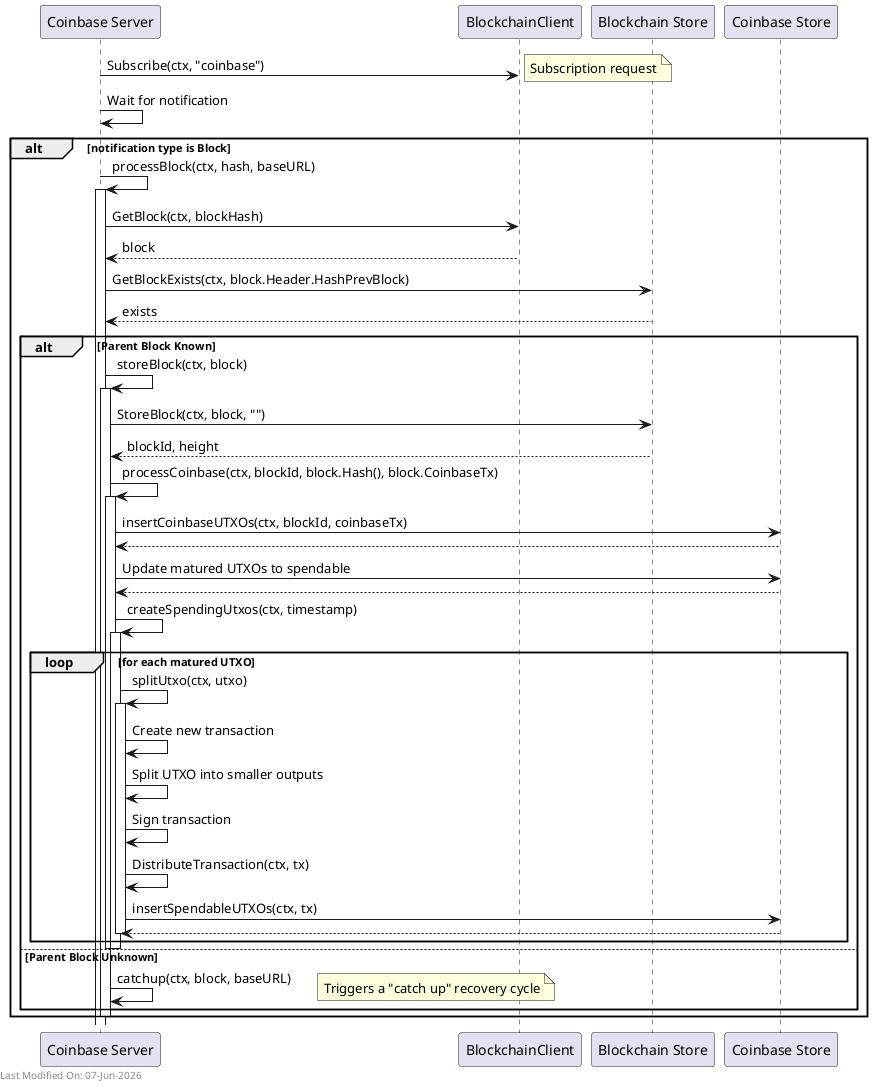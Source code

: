 @startuml
participant "Coinbase Server" as Co
participant "BlockchainClient" as BC
participant "Blockchain Store" as St
participant "Coinbase Store" as Cs

Co -> BC: Subscribe(ctx, "coinbase")
note right: Subscription request

Co -> Co: Wait for notification
alt notification type is Block
    Co -> Co: processBlock(ctx, hash, baseURL)
    activate Co
    Co -> BC: GetBlock(ctx, blockHash)
    BC --> Co: block
    Co -> St: GetBlockExists(ctx, block.Header.HashPrevBlock)
    St --> Co: exists
    alt Parent Block Known
        Co -> Co: storeBlock(ctx, block)
        activate Co
        Co -> St: StoreBlock(ctx, block, "")
        St --> Co: blockId, height
        Co -> Co: processCoinbase(ctx, blockId, block.Hash(), block.CoinbaseTx)
        activate Co
        Co -> Cs: insertCoinbaseUTXOs(ctx, blockId, coinbaseTx)
        Cs --> Co
        Co -> Cs: Update matured UTXOs to spendable
        Cs --> Co
        Co -> Co: createSpendingUtxos(ctx, timestamp)
        activate Co
        loop for each matured UTXO
            Co -> Co: splitUtxo(ctx, utxo)
            activate Co
            Co -> Co: Create new transaction
            Co -> Co: Split UTXO into smaller outputs
            Co -> Co: Sign transaction
            Co -> Co: DistributeTransaction(ctx, tx)
            Co -> Cs: insertSpendableUTXOs(ctx, tx)
            Cs --> Co
            deactivate Co
        end
        deactivate Co
        deactivate Co
    else Parent Block Unknown
        Co -> Co: catchup(ctx, block, baseURL)
        note right: Triggers a "catch up" recovery cycle
    end
    deactivate Co
end

left footer Last Modified On: %date("dd-MMM-yyyy")

@enduml
